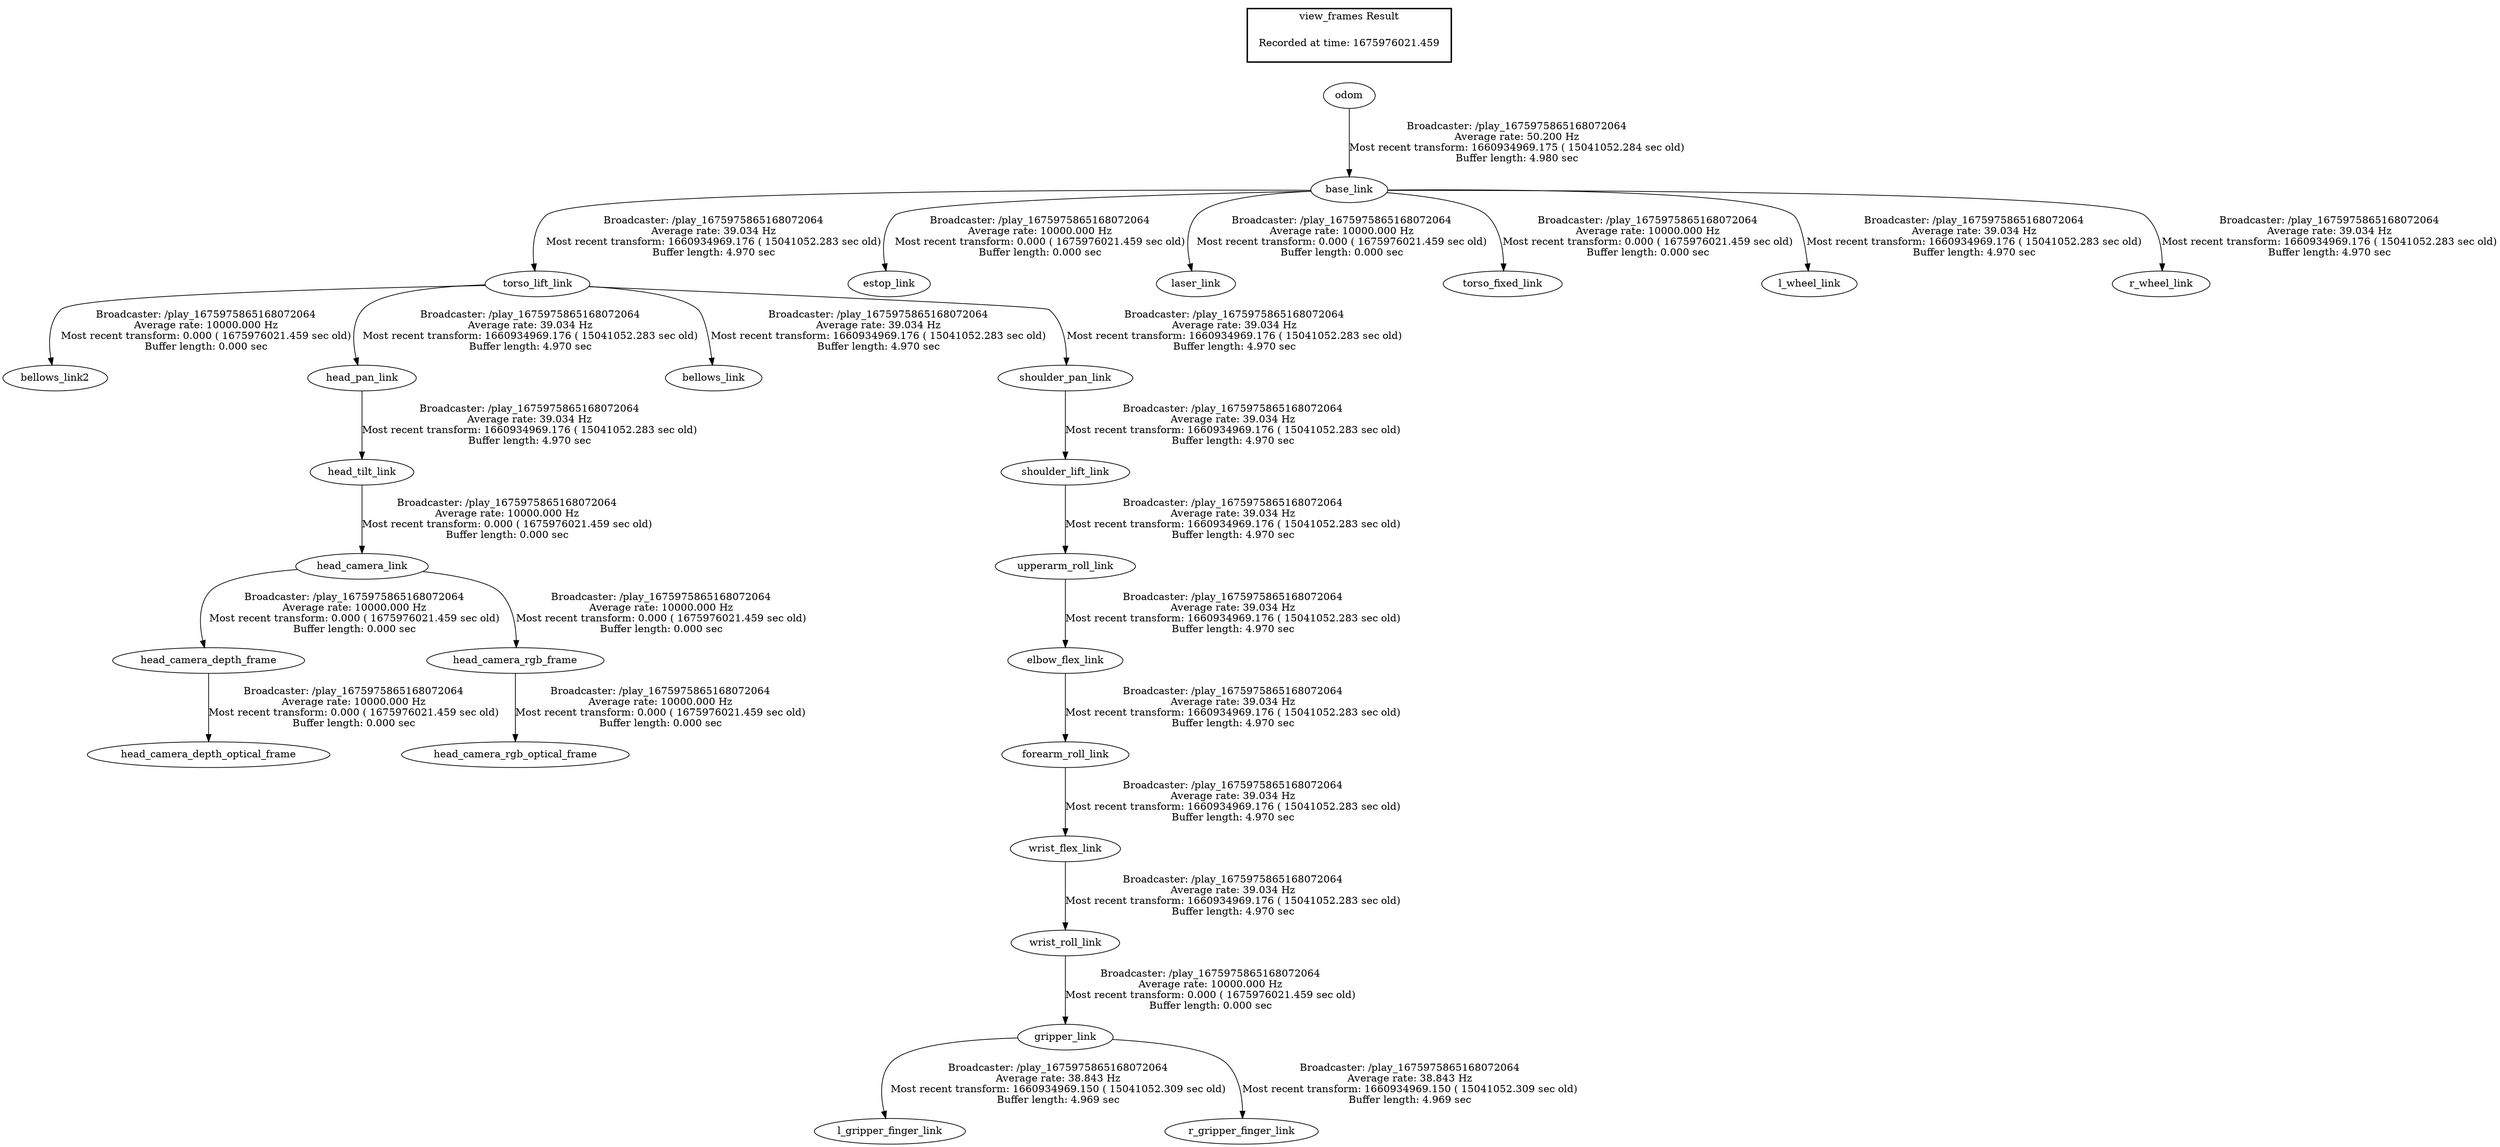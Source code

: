 digraph G {
"torso_lift_link" -> "bellows_link2"[label="Broadcaster: /play_1675975865168072064\nAverage rate: 10000.000 Hz\nMost recent transform: 0.000 ( 1675976021.459 sec old)\nBuffer length: 0.000 sec\n"];
"base_link" -> "torso_lift_link"[label="Broadcaster: /play_1675975865168072064\nAverage rate: 39.034 Hz\nMost recent transform: 1660934969.176 ( 15041052.283 sec old)\nBuffer length: 4.970 sec\n"];
"base_link" -> "estop_link"[label="Broadcaster: /play_1675975865168072064\nAverage rate: 10000.000 Hz\nMost recent transform: 0.000 ( 1675976021.459 sec old)\nBuffer length: 0.000 sec\n"];
"odom" -> "base_link"[label="Broadcaster: /play_1675975865168072064\nAverage rate: 50.200 Hz\nMost recent transform: 1660934969.175 ( 15041052.284 sec old)\nBuffer length: 4.980 sec\n"];
"wrist_roll_link" -> "gripper_link"[label="Broadcaster: /play_1675975865168072064\nAverage rate: 10000.000 Hz\nMost recent transform: 0.000 ( 1675976021.459 sec old)\nBuffer length: 0.000 sec\n"];
"wrist_flex_link" -> "wrist_roll_link"[label="Broadcaster: /play_1675975865168072064\nAverage rate: 39.034 Hz\nMost recent transform: 1660934969.176 ( 15041052.283 sec old)\nBuffer length: 4.970 sec\n"];
"head_camera_link" -> "head_camera_depth_frame"[label="Broadcaster: /play_1675975865168072064\nAverage rate: 10000.000 Hz\nMost recent transform: 0.000 ( 1675976021.459 sec old)\nBuffer length: 0.000 sec\n"];
"head_tilt_link" -> "head_camera_link"[label="Broadcaster: /play_1675975865168072064\nAverage rate: 10000.000 Hz\nMost recent transform: 0.000 ( 1675976021.459 sec old)\nBuffer length: 0.000 sec\n"];
"head_camera_depth_frame" -> "head_camera_depth_optical_frame"[label="Broadcaster: /play_1675975865168072064\nAverage rate: 10000.000 Hz\nMost recent transform: 0.000 ( 1675976021.459 sec old)\nBuffer length: 0.000 sec\n"];
"head_pan_link" -> "head_tilt_link"[label="Broadcaster: /play_1675975865168072064\nAverage rate: 39.034 Hz\nMost recent transform: 1660934969.176 ( 15041052.283 sec old)\nBuffer length: 4.970 sec\n"];
"head_camera_link" -> "head_camera_rgb_frame"[label="Broadcaster: /play_1675975865168072064\nAverage rate: 10000.000 Hz\nMost recent transform: 0.000 ( 1675976021.459 sec old)\nBuffer length: 0.000 sec\n"];
"head_camera_rgb_frame" -> "head_camera_rgb_optical_frame"[label="Broadcaster: /play_1675975865168072064\nAverage rate: 10000.000 Hz\nMost recent transform: 0.000 ( 1675976021.459 sec old)\nBuffer length: 0.000 sec\n"];
"base_link" -> "laser_link"[label="Broadcaster: /play_1675975865168072064\nAverage rate: 10000.000 Hz\nMost recent transform: 0.000 ( 1675976021.459 sec old)\nBuffer length: 0.000 sec\n"];
"base_link" -> "torso_fixed_link"[label="Broadcaster: /play_1675975865168072064\nAverage rate: 10000.000 Hz\nMost recent transform: 0.000 ( 1675976021.459 sec old)\nBuffer length: 0.000 sec\n"];
"gripper_link" -> "l_gripper_finger_link"[label="Broadcaster: /play_1675975865168072064\nAverage rate: 38.843 Hz\nMost recent transform: 1660934969.150 ( 15041052.309 sec old)\nBuffer length: 4.969 sec\n"];
"gripper_link" -> "r_gripper_finger_link"[label="Broadcaster: /play_1675975865168072064\nAverage rate: 38.843 Hz\nMost recent transform: 1660934969.150 ( 15041052.309 sec old)\nBuffer length: 4.969 sec\n"];
"torso_lift_link" -> "bellows_link"[label="Broadcaster: /play_1675975865168072064\nAverage rate: 39.034 Hz\nMost recent transform: 1660934969.176 ( 15041052.283 sec old)\nBuffer length: 4.970 sec\n"];
"upperarm_roll_link" -> "elbow_flex_link"[label="Broadcaster: /play_1675975865168072064\nAverage rate: 39.034 Hz\nMost recent transform: 1660934969.176 ( 15041052.283 sec old)\nBuffer length: 4.970 sec\n"];
"shoulder_lift_link" -> "upperarm_roll_link"[label="Broadcaster: /play_1675975865168072064\nAverage rate: 39.034 Hz\nMost recent transform: 1660934969.176 ( 15041052.283 sec old)\nBuffer length: 4.970 sec\n"];
"elbow_flex_link" -> "forearm_roll_link"[label="Broadcaster: /play_1675975865168072064\nAverage rate: 39.034 Hz\nMost recent transform: 1660934969.176 ( 15041052.283 sec old)\nBuffer length: 4.970 sec\n"];
"torso_lift_link" -> "head_pan_link"[label="Broadcaster: /play_1675975865168072064\nAverage rate: 39.034 Hz\nMost recent transform: 1660934969.176 ( 15041052.283 sec old)\nBuffer length: 4.970 sec\n"];
"base_link" -> "l_wheel_link"[label="Broadcaster: /play_1675975865168072064\nAverage rate: 39.034 Hz\nMost recent transform: 1660934969.176 ( 15041052.283 sec old)\nBuffer length: 4.970 sec\n"];
"base_link" -> "r_wheel_link"[label="Broadcaster: /play_1675975865168072064\nAverage rate: 39.034 Hz\nMost recent transform: 1660934969.176 ( 15041052.283 sec old)\nBuffer length: 4.970 sec\n"];
"shoulder_pan_link" -> "shoulder_lift_link"[label="Broadcaster: /play_1675975865168072064\nAverage rate: 39.034 Hz\nMost recent transform: 1660934969.176 ( 15041052.283 sec old)\nBuffer length: 4.970 sec\n"];
"torso_lift_link" -> "shoulder_pan_link"[label="Broadcaster: /play_1675975865168072064\nAverage rate: 39.034 Hz\nMost recent transform: 1660934969.176 ( 15041052.283 sec old)\nBuffer length: 4.970 sec\n"];
"forearm_roll_link" -> "wrist_flex_link"[label="Broadcaster: /play_1675975865168072064\nAverage rate: 39.034 Hz\nMost recent transform: 1660934969.176 ( 15041052.283 sec old)\nBuffer length: 4.970 sec\n"];
edge [style=invis];
 subgraph cluster_legend { style=bold; color=black; label ="view_frames Result";
"Recorded at time: 1675976021.459"[ shape=plaintext ] ;
 }->"odom";
}